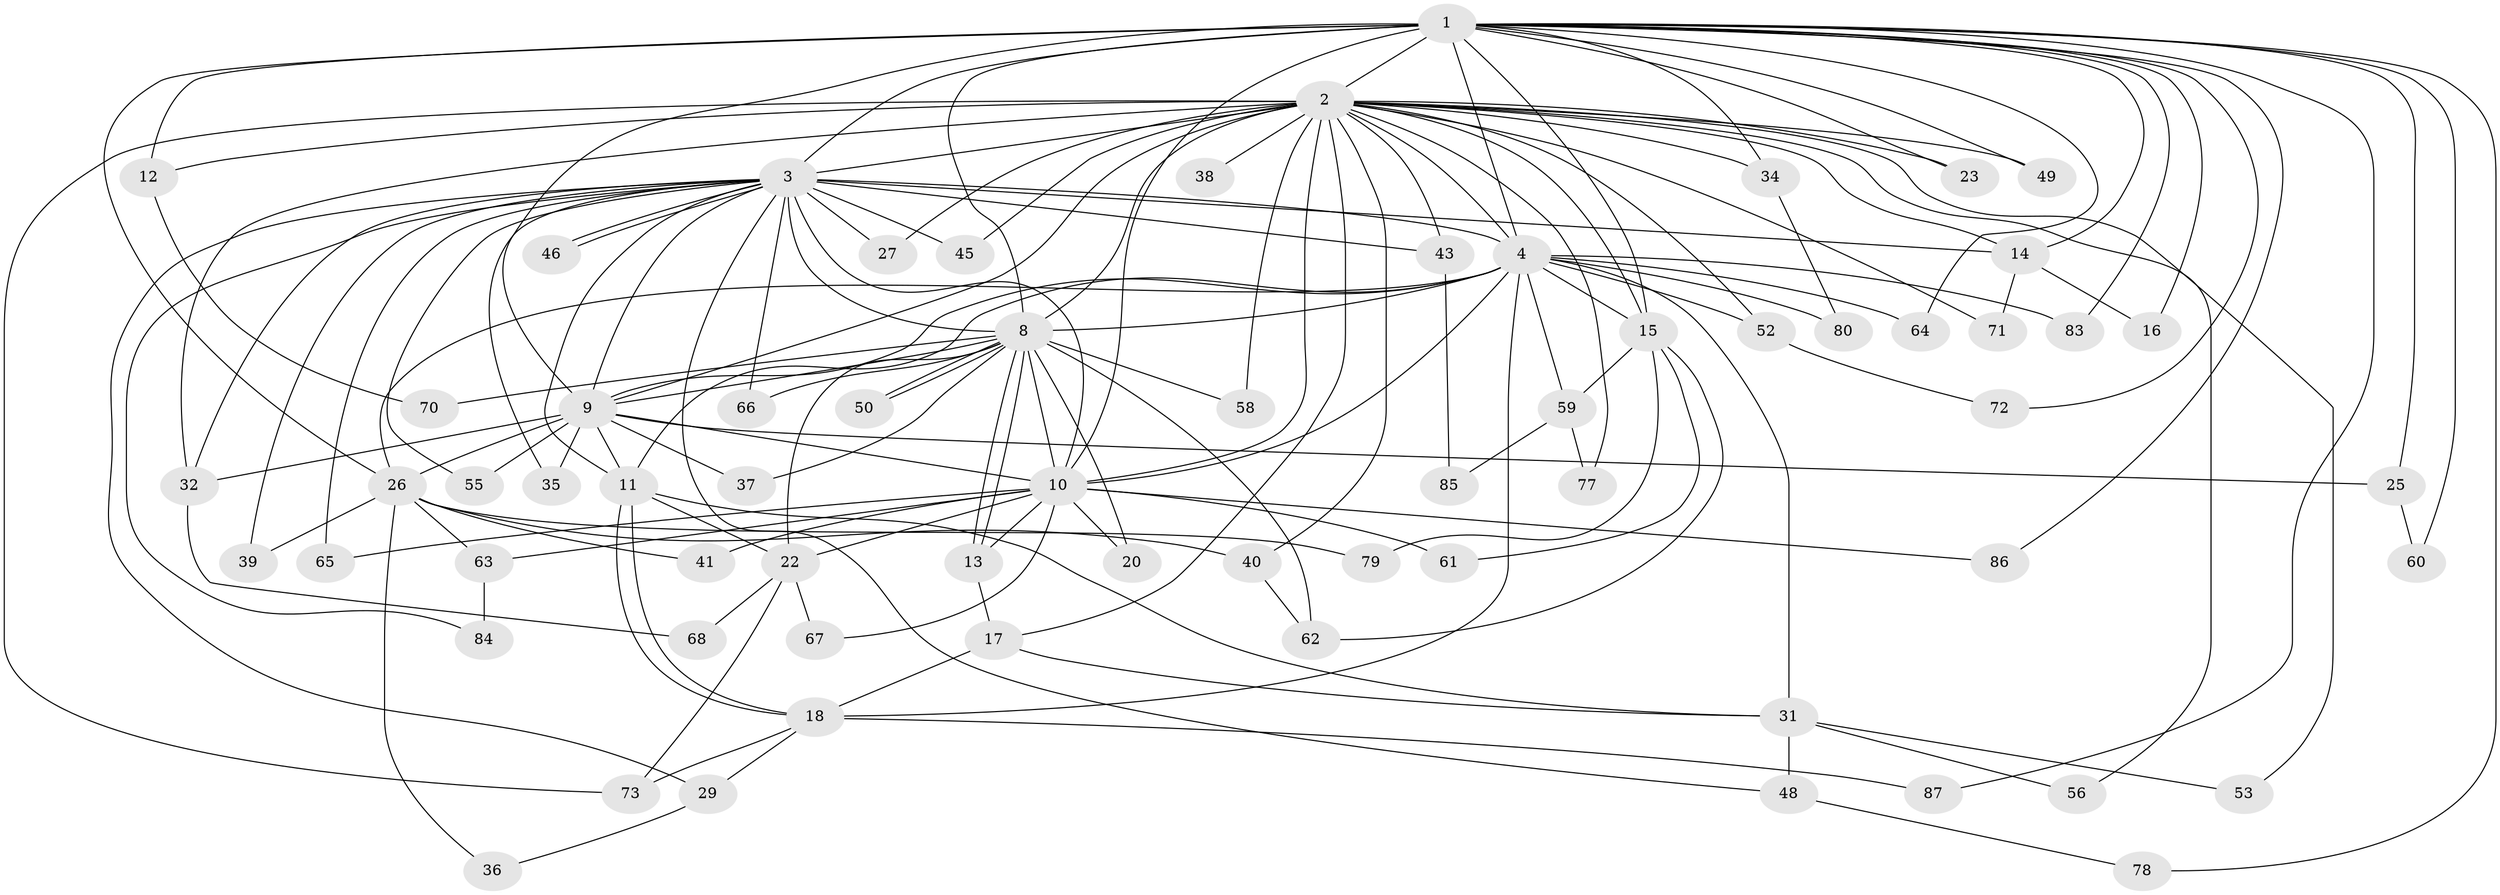 // Generated by graph-tools (version 1.1) at 2025/23/03/03/25 07:23:45]
// undirected, 66 vertices, 150 edges
graph export_dot {
graph [start="1"]
  node [color=gray90,style=filled];
  1 [super="+5"];
  2 [super="+7"];
  3 [super="+6"];
  4 [super="+21"];
  8 [super="+54"];
  9 [super="+28"];
  10 [super="+19"];
  11 [super="+42"];
  12 [super="+82"];
  13 [super="+51"];
  14 [super="+75"];
  15 [super="+57"];
  16;
  17 [super="+33"];
  18 [super="+24"];
  20;
  22 [super="+81"];
  23;
  25;
  26 [super="+30"];
  27;
  29;
  31 [super="+44"];
  32 [super="+76"];
  34 [super="+47"];
  35;
  36;
  37;
  38;
  39;
  40;
  41;
  43;
  45;
  46;
  48;
  49;
  50;
  52;
  53;
  55;
  56;
  58;
  59;
  60;
  61;
  62 [super="+69"];
  63;
  64;
  65;
  66;
  67;
  68;
  70;
  71;
  72;
  73 [super="+74"];
  77;
  78;
  79;
  80;
  83;
  84;
  85;
  86;
  87;
  1 -- 2 [weight=4];
  1 -- 3 [weight=4];
  1 -- 4 [weight=2];
  1 -- 8 [weight=2];
  1 -- 9 [weight=2];
  1 -- 10 [weight=3];
  1 -- 23;
  1 -- 34 [weight=2];
  1 -- 64;
  1 -- 86;
  1 -- 72;
  1 -- 12;
  1 -- 14;
  1 -- 15;
  1 -- 16;
  1 -- 78;
  1 -- 83;
  1 -- 87;
  1 -- 25;
  1 -- 49;
  1 -- 60;
  1 -- 26;
  2 -- 3 [weight=4];
  2 -- 4 [weight=2];
  2 -- 8 [weight=3];
  2 -- 9 [weight=2];
  2 -- 10 [weight=2];
  2 -- 12;
  2 -- 23;
  2 -- 32;
  2 -- 34;
  2 -- 38 [weight=2];
  2 -- 40;
  2 -- 43;
  2 -- 49;
  2 -- 52;
  2 -- 53;
  2 -- 56;
  2 -- 58;
  2 -- 73;
  2 -- 15;
  2 -- 71;
  2 -- 45;
  2 -- 77;
  2 -- 17;
  2 -- 27;
  2 -- 14;
  3 -- 4 [weight=2];
  3 -- 8 [weight=2];
  3 -- 9 [weight=3];
  3 -- 10 [weight=2];
  3 -- 11;
  3 -- 14;
  3 -- 39;
  3 -- 46;
  3 -- 46;
  3 -- 48;
  3 -- 65;
  3 -- 84;
  3 -- 66;
  3 -- 27;
  3 -- 29;
  3 -- 35;
  3 -- 43;
  3 -- 45;
  3 -- 55;
  3 -- 32;
  4 -- 8;
  4 -- 9;
  4 -- 10;
  4 -- 11;
  4 -- 15;
  4 -- 52;
  4 -- 59;
  4 -- 64;
  4 -- 80;
  4 -- 83;
  4 -- 18 [weight=2];
  4 -- 26;
  4 -- 31;
  8 -- 9;
  8 -- 10;
  8 -- 13;
  8 -- 13;
  8 -- 20;
  8 -- 22;
  8 -- 37;
  8 -- 50;
  8 -- 50;
  8 -- 58;
  8 -- 66;
  8 -- 70;
  8 -- 62;
  9 -- 10;
  9 -- 25;
  9 -- 26;
  9 -- 32;
  9 -- 35;
  9 -- 37;
  9 -- 55;
  9 -- 11;
  10 -- 20;
  10 -- 22;
  10 -- 65;
  10 -- 67;
  10 -- 86;
  10 -- 41;
  10 -- 61;
  10 -- 63;
  10 -- 13;
  11 -- 18;
  11 -- 18;
  11 -- 31;
  11 -- 22;
  12 -- 70;
  13 -- 17;
  14 -- 16;
  14 -- 71;
  15 -- 59;
  15 -- 61;
  15 -- 62;
  15 -- 79;
  17 -- 31;
  17 -- 18;
  18 -- 29;
  18 -- 87;
  18 -- 73;
  22 -- 67;
  22 -- 68;
  22 -- 73;
  25 -- 60;
  26 -- 36;
  26 -- 39;
  26 -- 40;
  26 -- 41;
  26 -- 63;
  26 -- 79;
  29 -- 36;
  31 -- 56;
  31 -- 48;
  31 -- 53;
  32 -- 68;
  34 -- 80;
  40 -- 62;
  43 -- 85;
  48 -- 78;
  52 -- 72;
  59 -- 77;
  59 -- 85;
  63 -- 84;
}
